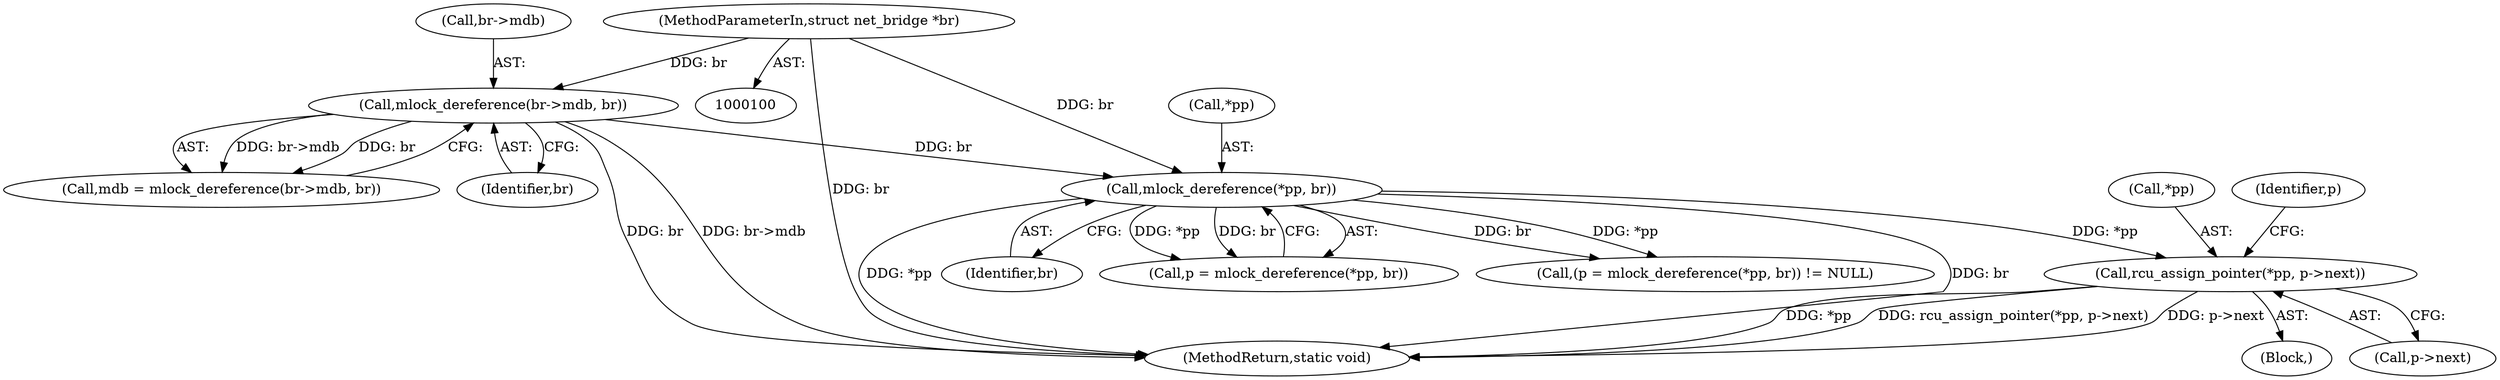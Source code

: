 digraph "0_linux_c7e8e8a8f7a70b343ca1e0f90a31e35ab2d16de1_0@pointer" {
"1000155" [label="(Call,rcu_assign_pointer(*pp, p->next))"];
"1000138" [label="(Call,mlock_dereference(*pp, br))"];
"1000110" [label="(Call,mlock_dereference(br->mdb, br))"];
"1000101" [label="(MethodParameterIn,struct net_bridge *br)"];
"1000139" [label="(Call,*pp)"];
"1000155" [label="(Call,rcu_assign_pointer(*pp, p->next))"];
"1000205" [label="(MethodReturn,static void)"];
"1000114" [label="(Identifier,br)"];
"1000141" [label="(Identifier,br)"];
"1000111" [label="(Call,br->mdb)"];
"1000110" [label="(Call,mlock_dereference(br->mdb, br))"];
"1000135" [label="(Call,(p = mlock_dereference(*pp, br)) != NULL)"];
"1000158" [label="(Call,p->next)"];
"1000156" [label="(Call,*pp)"];
"1000164" [label="(Identifier,p)"];
"1000101" [label="(MethodParameterIn,struct net_bridge *br)"];
"1000136" [label="(Call,p = mlock_dereference(*pp, br))"];
"1000138" [label="(Call,mlock_dereference(*pp, br))"];
"1000149" [label="(Block,)"];
"1000108" [label="(Call,mdb = mlock_dereference(br->mdb, br))"];
"1000155" -> "1000149"  [label="AST: "];
"1000155" -> "1000158"  [label="CFG: "];
"1000156" -> "1000155"  [label="AST: "];
"1000158" -> "1000155"  [label="AST: "];
"1000164" -> "1000155"  [label="CFG: "];
"1000155" -> "1000205"  [label="DDG: rcu_assign_pointer(*pp, p->next)"];
"1000155" -> "1000205"  [label="DDG: p->next"];
"1000155" -> "1000205"  [label="DDG: *pp"];
"1000138" -> "1000155"  [label="DDG: *pp"];
"1000138" -> "1000136"  [label="AST: "];
"1000138" -> "1000141"  [label="CFG: "];
"1000139" -> "1000138"  [label="AST: "];
"1000141" -> "1000138"  [label="AST: "];
"1000136" -> "1000138"  [label="CFG: "];
"1000138" -> "1000205"  [label="DDG: br"];
"1000138" -> "1000205"  [label="DDG: *pp"];
"1000138" -> "1000135"  [label="DDG: *pp"];
"1000138" -> "1000135"  [label="DDG: br"];
"1000138" -> "1000136"  [label="DDG: *pp"];
"1000138" -> "1000136"  [label="DDG: br"];
"1000110" -> "1000138"  [label="DDG: br"];
"1000101" -> "1000138"  [label="DDG: br"];
"1000110" -> "1000108"  [label="AST: "];
"1000110" -> "1000114"  [label="CFG: "];
"1000111" -> "1000110"  [label="AST: "];
"1000114" -> "1000110"  [label="AST: "];
"1000108" -> "1000110"  [label="CFG: "];
"1000110" -> "1000205"  [label="DDG: br"];
"1000110" -> "1000205"  [label="DDG: br->mdb"];
"1000110" -> "1000108"  [label="DDG: br->mdb"];
"1000110" -> "1000108"  [label="DDG: br"];
"1000101" -> "1000110"  [label="DDG: br"];
"1000101" -> "1000100"  [label="AST: "];
"1000101" -> "1000205"  [label="DDG: br"];
}
